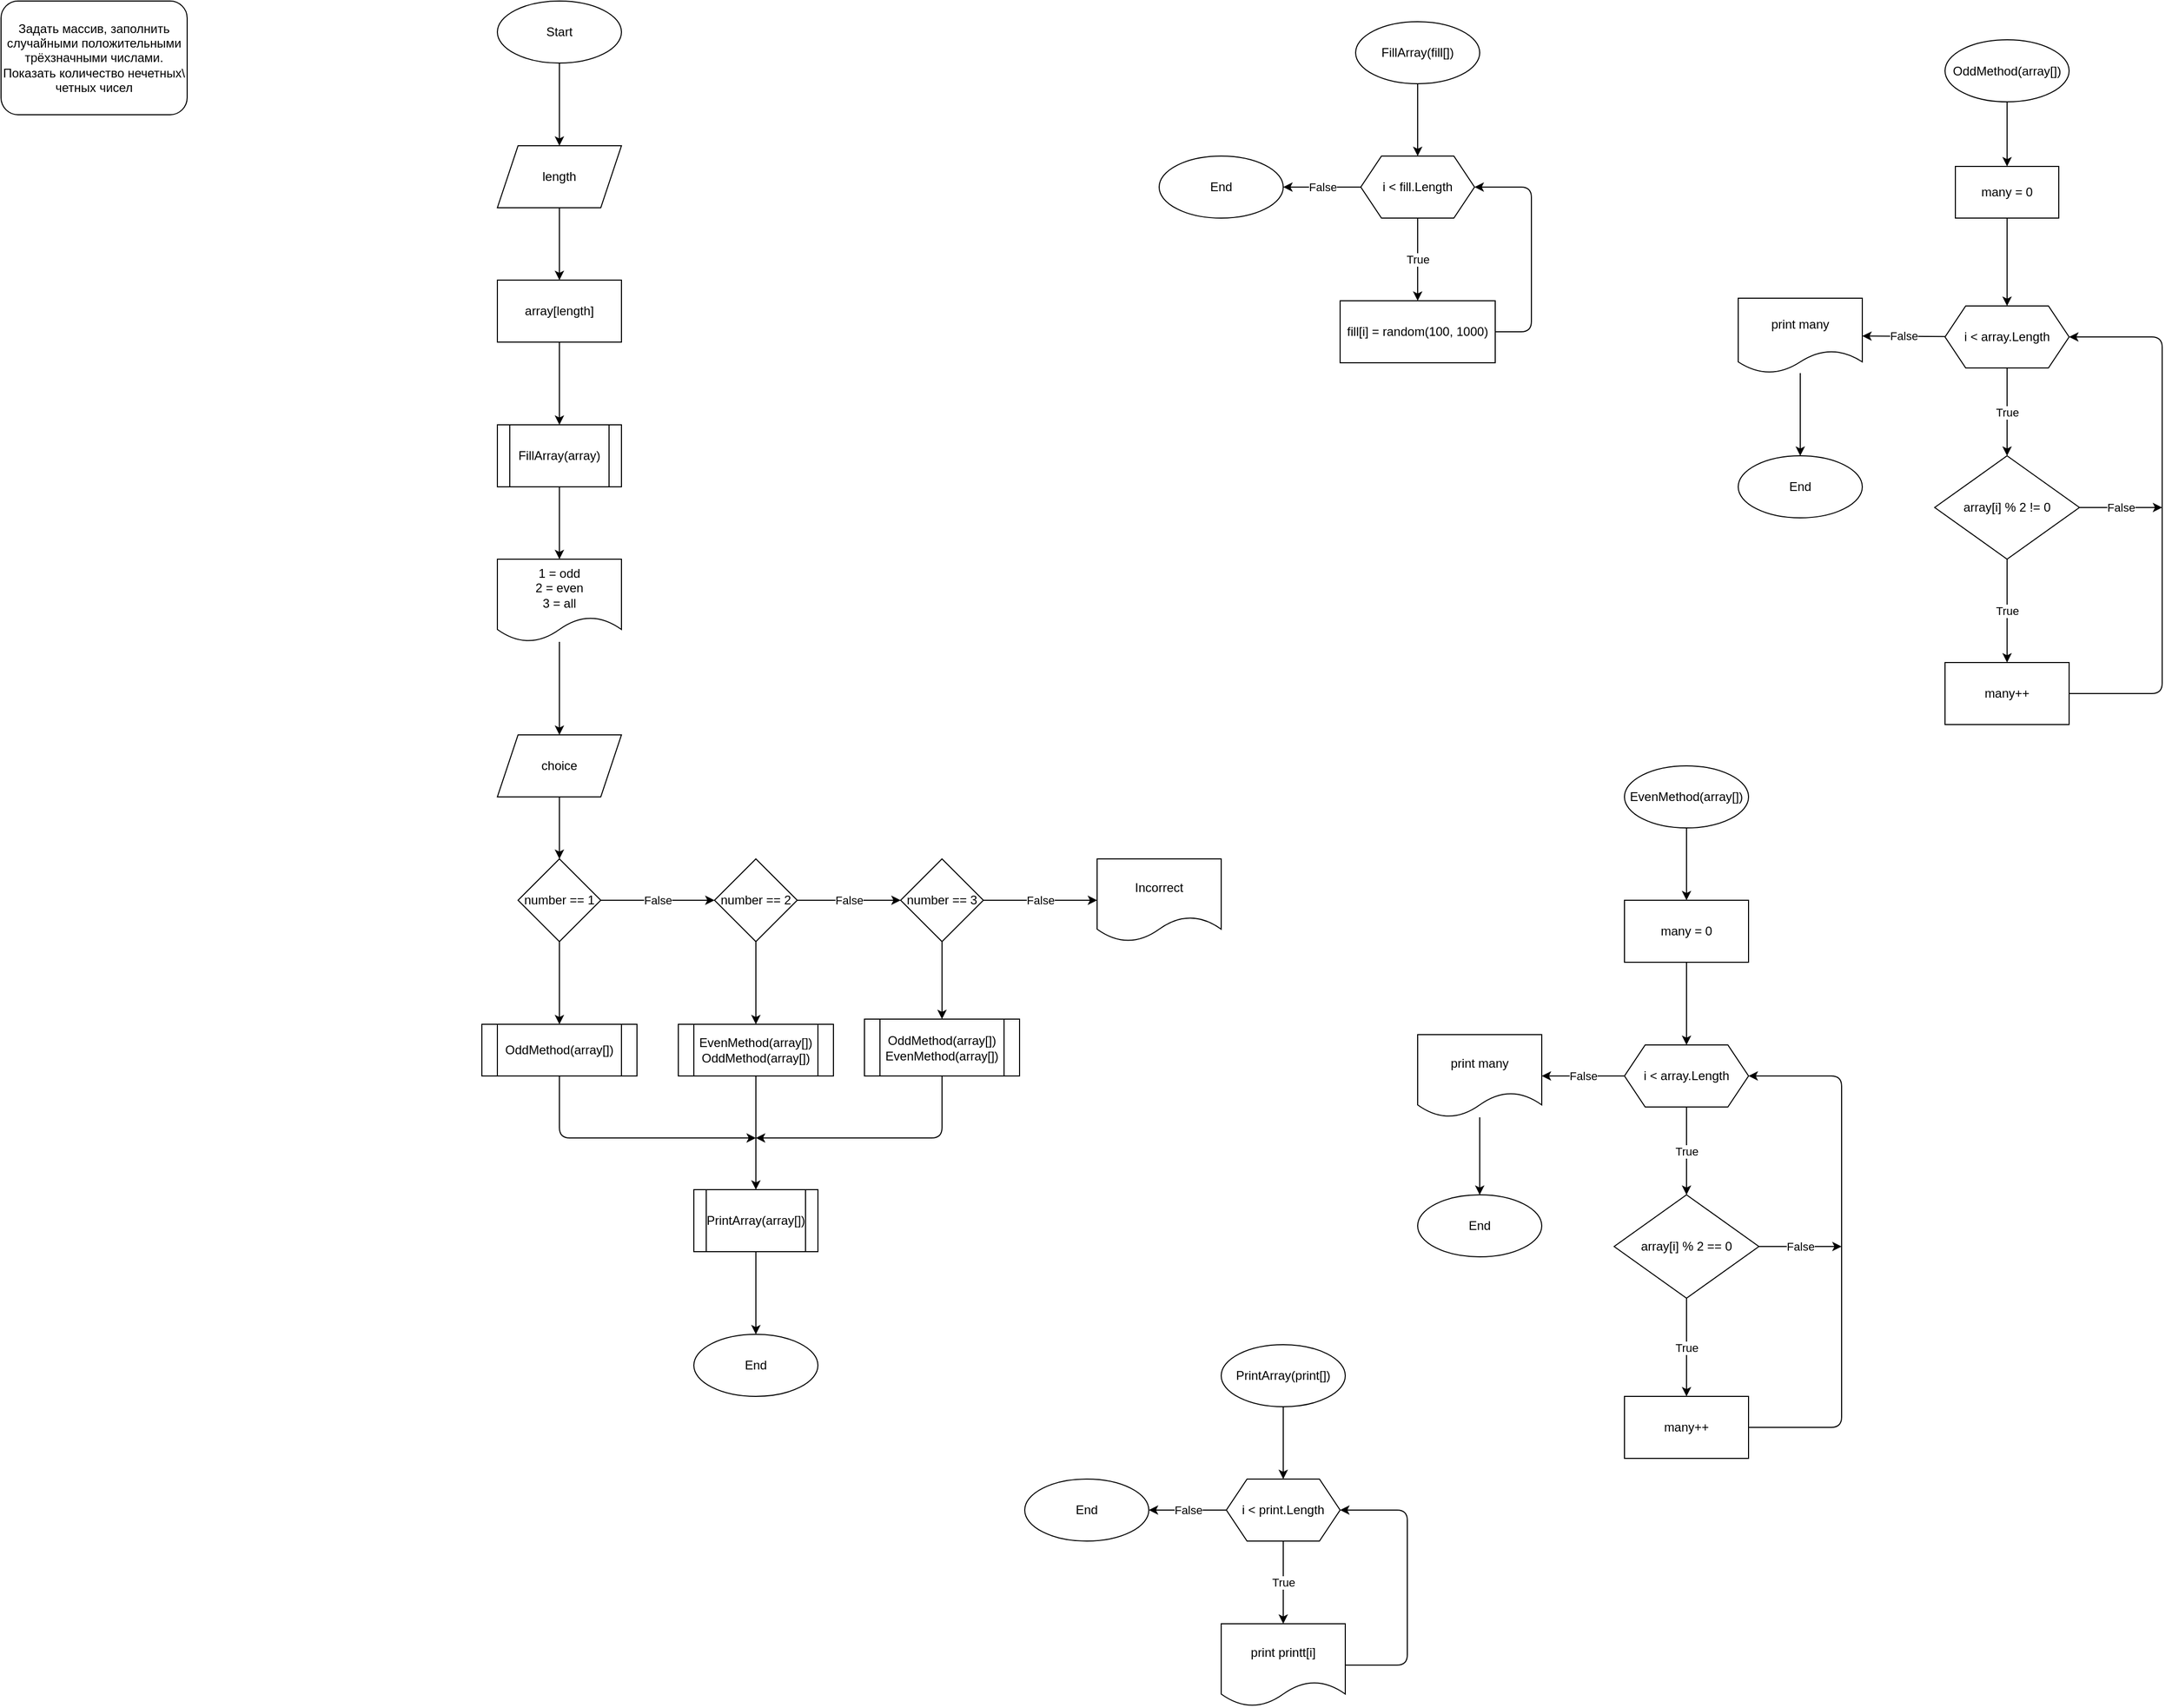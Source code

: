 <mxfile>
    <diagram id="tXIw3cTtQqA9M5p6rP6N" name="Page-1">
        <mxGraphModel dx="1314" dy="492" grid="1" gridSize="10" guides="1" tooltips="1" connect="1" arrows="1" fold="1" page="1" pageScale="1" pageWidth="1100" pageHeight="850" math="0" shadow="0">
            <root>
                <mxCell id="0"/>
                <mxCell id="1" parent="0"/>
                <mxCell id="2" value="Задать массив, заполнить случайными положительными трёхзначными числами. Показать количество нечетных\ четных чисел" style="rounded=1;whiteSpace=wrap;html=1;" parent="1" vertex="1">
                    <mxGeometry x="10" y="10" width="180" height="110" as="geometry"/>
                </mxCell>
                <mxCell id="8" value="" style="edgeStyle=none;html=1;" parent="1" source="4" target="7" edge="1">
                    <mxGeometry relative="1" as="geometry"/>
                </mxCell>
                <mxCell id="4" value="Start" style="ellipse;whiteSpace=wrap;html=1;" parent="1" vertex="1">
                    <mxGeometry x="490" y="10" width="120" height="60" as="geometry"/>
                </mxCell>
                <mxCell id="11" value="" style="edgeStyle=none;html=1;" parent="1" source="5" target="10" edge="1">
                    <mxGeometry relative="1" as="geometry"/>
                </mxCell>
                <mxCell id="5" value="array[length]" style="whiteSpace=wrap;html=1;" parent="1" vertex="1">
                    <mxGeometry x="490" y="280" width="120" height="60" as="geometry"/>
                </mxCell>
                <mxCell id="9" value="" style="edgeStyle=none;html=1;" parent="1" source="7" target="5" edge="1">
                    <mxGeometry relative="1" as="geometry"/>
                </mxCell>
                <mxCell id="7" value="length" style="shape=parallelogram;perimeter=parallelogramPerimeter;whiteSpace=wrap;html=1;fixedSize=1;" parent="1" vertex="1">
                    <mxGeometry x="490" y="150" width="120" height="60" as="geometry"/>
                </mxCell>
                <mxCell id="25" value="" style="edgeStyle=none;html=1;" parent="1" source="10" target="24" edge="1">
                    <mxGeometry relative="1" as="geometry"/>
                </mxCell>
                <mxCell id="10" value="FillArray(array)" style="shape=process;whiteSpace=wrap;html=1;backgroundOutline=1;" parent="1" vertex="1">
                    <mxGeometry x="490" y="420" width="120" height="60" as="geometry"/>
                </mxCell>
                <mxCell id="14" value="" style="edgeStyle=none;html=1;" parent="1" source="12" target="13" edge="1">
                    <mxGeometry relative="1" as="geometry"/>
                </mxCell>
                <mxCell id="12" value="FillArray(fill[])" style="ellipse;whiteSpace=wrap;html=1;" parent="1" vertex="1">
                    <mxGeometry x="1320" y="30" width="120" height="60" as="geometry"/>
                </mxCell>
                <mxCell id="16" value="True" style="edgeStyle=none;html=1;" parent="1" source="13" target="15" edge="1">
                    <mxGeometry relative="1" as="geometry"/>
                </mxCell>
                <mxCell id="19" value="False" style="edgeStyle=none;html=1;" parent="1" source="13" target="18" edge="1">
                    <mxGeometry relative="1" as="geometry"/>
                </mxCell>
                <mxCell id="13" value="i &amp;lt; fill.Length" style="shape=hexagon;perimeter=hexagonPerimeter2;whiteSpace=wrap;html=1;fixedSize=1;" parent="1" vertex="1">
                    <mxGeometry x="1325" y="160" width="110" height="60" as="geometry"/>
                </mxCell>
                <mxCell id="17" style="edgeStyle=none;html=1;entryX=1;entryY=0.5;entryDx=0;entryDy=0;" parent="1" source="15" target="13" edge="1">
                    <mxGeometry relative="1" as="geometry">
                        <Array as="points">
                            <mxPoint x="1490" y="330"/>
                            <mxPoint x="1490" y="190"/>
                        </Array>
                    </mxGeometry>
                </mxCell>
                <mxCell id="15" value="fill[i] = random(100, 1000)" style="whiteSpace=wrap;html=1;" parent="1" vertex="1">
                    <mxGeometry x="1305" y="300" width="150" height="60" as="geometry"/>
                </mxCell>
                <mxCell id="18" value="End" style="ellipse;whiteSpace=wrap;html=1;" parent="1" vertex="1">
                    <mxGeometry x="1130" y="160" width="120" height="60" as="geometry"/>
                </mxCell>
                <mxCell id="31" value="False" style="edgeStyle=none;html=1;" parent="1" source="20" target="30" edge="1">
                    <mxGeometry relative="1" as="geometry"/>
                </mxCell>
                <mxCell id="37" value="" style="edgeStyle=none;html=1;" parent="1" source="20" target="36" edge="1">
                    <mxGeometry relative="1" as="geometry"/>
                </mxCell>
                <mxCell id="20" value="number == 1" style="rhombus;whiteSpace=wrap;html=1;" parent="1" vertex="1">
                    <mxGeometry x="510" y="840" width="80" height="80" as="geometry"/>
                </mxCell>
                <mxCell id="28" value="" style="edgeStyle=none;html=1;" parent="1" source="24" target="27" edge="1">
                    <mxGeometry relative="1" as="geometry"/>
                </mxCell>
                <mxCell id="24" value="&lt;span&gt;1 = odd&lt;/span&gt;&lt;br&gt;&lt;span&gt;2 = even&lt;/span&gt;&lt;br&gt;&lt;span&gt;3 = all&lt;/span&gt;" style="shape=document;whiteSpace=wrap;html=1;boundedLbl=1;" parent="1" vertex="1">
                    <mxGeometry x="490" y="550" width="120" height="80" as="geometry"/>
                </mxCell>
                <mxCell id="29" value="" style="edgeStyle=none;html=1;" parent="1" source="27" target="20" edge="1">
                    <mxGeometry relative="1" as="geometry"/>
                </mxCell>
                <mxCell id="27" value="choice" style="shape=parallelogram;perimeter=parallelogramPerimeter;whiteSpace=wrap;html=1;fixedSize=1;" parent="1" vertex="1">
                    <mxGeometry x="490" y="720" width="120" height="60" as="geometry"/>
                </mxCell>
                <mxCell id="33" value="False" style="edgeStyle=none;html=1;" parent="1" source="30" target="32" edge="1">
                    <mxGeometry relative="1" as="geometry"/>
                </mxCell>
                <mxCell id="39" value="" style="edgeStyle=none;html=1;" parent="1" source="30" target="38" edge="1">
                    <mxGeometry relative="1" as="geometry"/>
                </mxCell>
                <mxCell id="30" value="number == 2" style="rhombus;whiteSpace=wrap;html=1;" parent="1" vertex="1">
                    <mxGeometry x="700" y="840" width="80" height="80" as="geometry"/>
                </mxCell>
                <mxCell id="35" value="False" style="edgeStyle=none;html=1;" parent="1" source="32" target="34" edge="1">
                    <mxGeometry relative="1" as="geometry"/>
                </mxCell>
                <mxCell id="41" value="" style="edgeStyle=none;html=1;" parent="1" source="32" target="40" edge="1">
                    <mxGeometry relative="1" as="geometry"/>
                </mxCell>
                <mxCell id="32" value="number == 3" style="rhombus;whiteSpace=wrap;html=1;" parent="1" vertex="1">
                    <mxGeometry x="880" y="840" width="80" height="80" as="geometry"/>
                </mxCell>
                <mxCell id="34" value="Incorrect" style="shape=document;whiteSpace=wrap;html=1;boundedLbl=1;" parent="1" vertex="1">
                    <mxGeometry x="1070" y="840" width="120" height="80" as="geometry"/>
                </mxCell>
                <mxCell id="45" style="edgeStyle=none;html=1;" parent="1" source="36" edge="1">
                    <mxGeometry relative="1" as="geometry">
                        <mxPoint x="740" y="1110" as="targetPoint"/>
                        <Array as="points">
                            <mxPoint x="550" y="1110"/>
                        </Array>
                    </mxGeometry>
                </mxCell>
                <mxCell id="36" value="OddMethod(array[])" style="shape=process;whiteSpace=wrap;html=1;backgroundOutline=1;" parent="1" vertex="1">
                    <mxGeometry x="475" y="1000" width="150" height="50" as="geometry"/>
                </mxCell>
                <mxCell id="103" value="" style="edgeStyle=none;html=1;" edge="1" parent="1" source="38" target="102">
                    <mxGeometry relative="1" as="geometry"/>
                </mxCell>
                <mxCell id="38" value="EvenMethod(array[])&lt;br&gt;OddMethod(array[])" style="shape=process;whiteSpace=wrap;html=1;backgroundOutline=1;" parent="1" vertex="1">
                    <mxGeometry x="665" y="1000" width="150" height="50" as="geometry"/>
                </mxCell>
                <mxCell id="46" style="edgeStyle=none;html=1;" parent="1" source="40" edge="1">
                    <mxGeometry relative="1" as="geometry">
                        <mxPoint x="740" y="1110" as="targetPoint"/>
                        <Array as="points">
                            <mxPoint x="920" y="1110"/>
                        </Array>
                    </mxGeometry>
                </mxCell>
                <mxCell id="40" value="OddMethod(array[])&lt;br&gt;EvenMethod(array[])" style="shape=process;whiteSpace=wrap;html=1;backgroundOutline=1;" parent="1" vertex="1">
                    <mxGeometry x="845" y="995" width="150" height="55" as="geometry"/>
                </mxCell>
                <mxCell id="47" value="End" style="ellipse;whiteSpace=wrap;html=1;" parent="1" vertex="1">
                    <mxGeometry x="680" y="1300" width="120" height="60" as="geometry"/>
                </mxCell>
                <mxCell id="70" value="" style="edgeStyle=none;html=1;" parent="1" source="49" target="69" edge="1">
                    <mxGeometry relative="1" as="geometry"/>
                </mxCell>
                <mxCell id="49" value="OddMethod(array[])" style="ellipse;whiteSpace=wrap;html=1;" parent="1" vertex="1">
                    <mxGeometry x="1890" y="47.5" width="120" height="60" as="geometry"/>
                </mxCell>
                <mxCell id="53" value="True" style="edgeStyle=none;html=1;" parent="1" source="50" target="52" edge="1">
                    <mxGeometry relative="1" as="geometry"/>
                </mxCell>
                <mxCell id="78" value="False" style="edgeStyle=none;html=1;" parent="1" source="50" target="77" edge="1">
                    <mxGeometry relative="1" as="geometry"/>
                </mxCell>
                <mxCell id="50" value="i &amp;lt; array.Length" style="shape=hexagon;perimeter=hexagonPerimeter2;whiteSpace=wrap;html=1;fixedSize=1;" parent="1" vertex="1">
                    <mxGeometry x="1890" y="305" width="120" height="60" as="geometry"/>
                </mxCell>
                <mxCell id="73" value="True" style="edgeStyle=none;html=1;" parent="1" source="52" target="72" edge="1">
                    <mxGeometry relative="1" as="geometry"/>
                </mxCell>
                <mxCell id="76" value="False" style="edgeStyle=none;html=1;" parent="1" source="52" edge="1">
                    <mxGeometry relative="1" as="geometry">
                        <mxPoint x="2100" y="500" as="targetPoint"/>
                    </mxGeometry>
                </mxCell>
                <mxCell id="52" value="array[i] % 2 != 0" style="rhombus;whiteSpace=wrap;html=1;" parent="1" vertex="1">
                    <mxGeometry x="1880" y="450" width="140" height="100" as="geometry"/>
                </mxCell>
                <mxCell id="57" value="End" style="ellipse;whiteSpace=wrap;html=1;" parent="1" vertex="1">
                    <mxGeometry x="1690" y="450" width="120" height="60" as="geometry"/>
                </mxCell>
                <mxCell id="81" value="" style="edgeStyle=none;html=1;" parent="1" source="60" target="80" edge="1">
                    <mxGeometry relative="1" as="geometry"/>
                </mxCell>
                <mxCell id="60" value="EvenMethod(array[])" style="ellipse;whiteSpace=wrap;html=1;" parent="1" vertex="1">
                    <mxGeometry x="1580" y="750" width="120" height="60" as="geometry"/>
                </mxCell>
                <mxCell id="61" value="True" style="edgeStyle=none;html=1;" parent="1" source="62" target="65" edge="1">
                    <mxGeometry relative="1" as="geometry"/>
                </mxCell>
                <mxCell id="87" value="False" style="edgeStyle=none;html=1;" parent="1" source="62" target="86" edge="1">
                    <mxGeometry relative="1" as="geometry"/>
                </mxCell>
                <mxCell id="62" value="i &amp;lt; array.Length" style="shape=hexagon;perimeter=hexagonPerimeter2;whiteSpace=wrap;html=1;fixedSize=1;" parent="1" vertex="1">
                    <mxGeometry x="1580" y="1020" width="120" height="60" as="geometry"/>
                </mxCell>
                <mxCell id="63" value="True" style="edgeStyle=none;html=1;entryX=0.5;entryY=0;entryDx=0;entryDy=0;" parent="1" source="65" target="89" edge="1">
                    <mxGeometry relative="1" as="geometry">
                        <mxPoint x="1640" y="1355" as="targetPoint"/>
                    </mxGeometry>
                </mxCell>
                <mxCell id="83" value="False" style="edgeStyle=none;html=1;" parent="1" source="65" edge="1">
                    <mxGeometry relative="1" as="geometry">
                        <mxPoint x="1790" y="1215" as="targetPoint"/>
                    </mxGeometry>
                </mxCell>
                <mxCell id="65" value="array[i] % 2 == 0" style="rhombus;whiteSpace=wrap;html=1;" parent="1" vertex="1">
                    <mxGeometry x="1570" y="1165" width="140" height="100" as="geometry"/>
                </mxCell>
                <mxCell id="68" value="End" style="ellipse;whiteSpace=wrap;html=1;" parent="1" vertex="1">
                    <mxGeometry x="1380" y="1165" width="120" height="60" as="geometry"/>
                </mxCell>
                <mxCell id="71" value="" style="edgeStyle=none;html=1;" parent="1" source="69" target="50" edge="1">
                    <mxGeometry relative="1" as="geometry"/>
                </mxCell>
                <mxCell id="69" value="many = 0" style="whiteSpace=wrap;html=1;" parent="1" vertex="1">
                    <mxGeometry x="1900" y="170" width="100" height="50" as="geometry"/>
                </mxCell>
                <mxCell id="75" style="edgeStyle=none;html=1;entryX=1;entryY=0.5;entryDx=0;entryDy=0;" parent="1" source="72" target="50" edge="1">
                    <mxGeometry relative="1" as="geometry">
                        <Array as="points">
                            <mxPoint x="2100" y="680"/>
                            <mxPoint x="2100" y="335"/>
                        </Array>
                    </mxGeometry>
                </mxCell>
                <mxCell id="72" value="many++" style="whiteSpace=wrap;html=1;" parent="1" vertex="1">
                    <mxGeometry x="1890" y="650" width="120" height="60" as="geometry"/>
                </mxCell>
                <mxCell id="79" value="" style="edgeStyle=none;html=1;" parent="1" source="77" target="57" edge="1">
                    <mxGeometry relative="1" as="geometry"/>
                </mxCell>
                <mxCell id="77" value="print many" style="shape=document;whiteSpace=wrap;html=1;boundedLbl=1;" parent="1" vertex="1">
                    <mxGeometry x="1690" y="297.5" width="120" height="72.5" as="geometry"/>
                </mxCell>
                <mxCell id="82" value="" style="edgeStyle=none;html=1;" parent="1" source="80" target="62" edge="1">
                    <mxGeometry relative="1" as="geometry"/>
                </mxCell>
                <mxCell id="80" value="many = 0" style="whiteSpace=wrap;html=1;" parent="1" vertex="1">
                    <mxGeometry x="1580" y="880" width="120" height="60" as="geometry"/>
                </mxCell>
                <mxCell id="88" value="" style="edgeStyle=none;html=1;" parent="1" source="86" target="68" edge="1">
                    <mxGeometry relative="1" as="geometry"/>
                </mxCell>
                <mxCell id="86" value="print many" style="shape=document;whiteSpace=wrap;html=1;boundedLbl=1;" parent="1" vertex="1">
                    <mxGeometry x="1380" y="1010" width="120" height="80" as="geometry"/>
                </mxCell>
                <mxCell id="90" style="edgeStyle=none;html=1;entryX=1;entryY=0.5;entryDx=0;entryDy=0;" parent="1" source="89" target="62" edge="1">
                    <mxGeometry relative="1" as="geometry">
                        <Array as="points">
                            <mxPoint x="1790" y="1390"/>
                            <mxPoint x="1790" y="1050"/>
                        </Array>
                    </mxGeometry>
                </mxCell>
                <mxCell id="89" value="many++" style="whiteSpace=wrap;html=1;" parent="1" vertex="1">
                    <mxGeometry x="1580" y="1360" width="120" height="60" as="geometry"/>
                </mxCell>
                <mxCell id="91" value="" style="edgeStyle=none;html=1;" edge="1" parent="1" source="92" target="95">
                    <mxGeometry relative="1" as="geometry"/>
                </mxCell>
                <mxCell id="92" value="PrintArray(print[])" style="ellipse;whiteSpace=wrap;html=1;" vertex="1" parent="1">
                    <mxGeometry x="1190" y="1310" width="120" height="60" as="geometry"/>
                </mxCell>
                <mxCell id="93" value="True" style="edgeStyle=none;html=1;entryX=0.5;entryY=0;entryDx=0;entryDy=0;" edge="1" parent="1" source="95" target="99">
                    <mxGeometry relative="1" as="geometry">
                        <mxPoint x="1250" y="1580" as="targetPoint"/>
                    </mxGeometry>
                </mxCell>
                <mxCell id="94" value="False" style="edgeStyle=none;html=1;entryX=1;entryY=0.5;entryDx=0;entryDy=0;" edge="1" parent="1" source="95" target="101">
                    <mxGeometry relative="1" as="geometry">
                        <mxPoint x="1120" y="1470" as="targetPoint"/>
                    </mxGeometry>
                </mxCell>
                <mxCell id="95" value="i &amp;lt; print.Length" style="shape=hexagon;perimeter=hexagonPerimeter2;whiteSpace=wrap;html=1;fixedSize=1;" vertex="1" parent="1">
                    <mxGeometry x="1195" y="1440" width="110" height="60" as="geometry"/>
                </mxCell>
                <mxCell id="100" style="edgeStyle=none;html=1;entryX=1;entryY=0.5;entryDx=0;entryDy=0;" edge="1" parent="1" source="99" target="95">
                    <mxGeometry relative="1" as="geometry">
                        <Array as="points">
                            <mxPoint x="1370" y="1620"/>
                            <mxPoint x="1370" y="1470"/>
                        </Array>
                    </mxGeometry>
                </mxCell>
                <mxCell id="99" value="print printt[i]" style="shape=document;whiteSpace=wrap;html=1;boundedLbl=1;" vertex="1" parent="1">
                    <mxGeometry x="1190" y="1580" width="120" height="80" as="geometry"/>
                </mxCell>
                <mxCell id="101" value="End" style="ellipse;whiteSpace=wrap;html=1;" vertex="1" parent="1">
                    <mxGeometry x="1000" y="1440" width="120" height="60" as="geometry"/>
                </mxCell>
                <mxCell id="104" value="" style="edgeStyle=none;html=1;" edge="1" parent="1" source="102" target="47">
                    <mxGeometry relative="1" as="geometry"/>
                </mxCell>
                <mxCell id="102" value="PrintArray(array[])" style="shape=process;whiteSpace=wrap;html=1;backgroundOutline=1;" vertex="1" parent="1">
                    <mxGeometry x="680" y="1160" width="120" height="60" as="geometry"/>
                </mxCell>
            </root>
        </mxGraphModel>
    </diagram>
</mxfile>